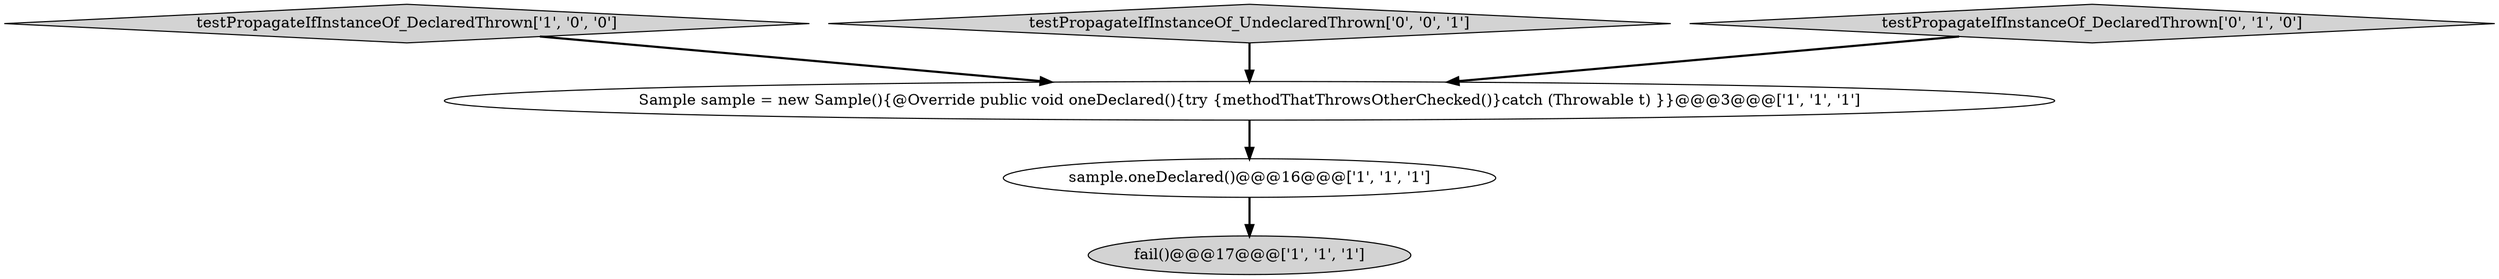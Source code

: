 digraph {
2 [style = filled, label = "testPropagateIfInstanceOf_DeclaredThrown['1', '0', '0']", fillcolor = lightgray, shape = diamond image = "AAA0AAABBB1BBB"];
1 [style = filled, label = "fail()@@@17@@@['1', '1', '1']", fillcolor = lightgray, shape = ellipse image = "AAA0AAABBB1BBB"];
5 [style = filled, label = "testPropagateIfInstanceOf_UndeclaredThrown['0', '0', '1']", fillcolor = lightgray, shape = diamond image = "AAA0AAABBB3BBB"];
3 [style = filled, label = "sample.oneDeclared()@@@16@@@['1', '1', '1']", fillcolor = white, shape = ellipse image = "AAA0AAABBB1BBB"];
4 [style = filled, label = "testPropagateIfInstanceOf_DeclaredThrown['0', '1', '0']", fillcolor = lightgray, shape = diamond image = "AAA0AAABBB2BBB"];
0 [style = filled, label = "Sample sample = new Sample(){@Override public void oneDeclared(){try {methodThatThrowsOtherChecked()}catch (Throwable t) }}@@@3@@@['1', '1', '1']", fillcolor = white, shape = ellipse image = "AAA0AAABBB1BBB"];
2->0 [style = bold, label=""];
5->0 [style = bold, label=""];
0->3 [style = bold, label=""];
4->0 [style = bold, label=""];
3->1 [style = bold, label=""];
}
